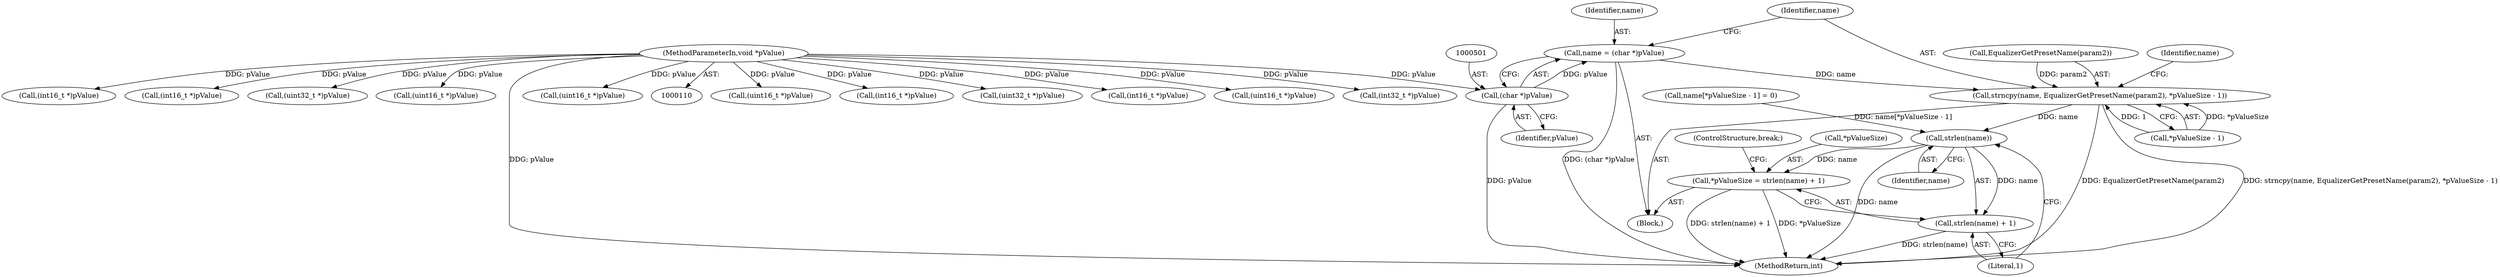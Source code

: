 digraph "0_Android_321ea5257e37c8edb26e66fe4ee78cca4cd915fe@pointer" {
"1000498" [label="(Call,name = (char *)pValue)"];
"1000500" [label="(Call,(char *)pValue)"];
"1000114" [label="(MethodParameterIn,void *pValue)"];
"1000503" [label="(Call,strncpy(name, EqualizerGetPresetName(param2), *pValueSize - 1))"];
"1000523" [label="(Call,strlen(name))"];
"1000519" [label="(Call,*pValueSize = strlen(name) + 1)"];
"1000522" [label="(Call,strlen(name) + 1)"];
"1000504" [label="(Identifier,name)"];
"1000523" [label="(Call,strlen(name))"];
"1000522" [label="(Call,strlen(name) + 1)"];
"1000499" [label="(Identifier,name)"];
"1000434" [label="(Call,(uint16_t *)pValue)"];
"1000507" [label="(Call,*pValueSize - 1)"];
"1000337" [label="(Call,(int16_t *)pValue)"];
"1000422" [label="(Call,(uint32_t *)pValue)"];
"1000532" [label="(Call,(int16_t *)pValue)"];
"1000500" [label="(Call,(char *)pValue)"];
"1000520" [label="(Call,*pValueSize)"];
"1000505" [label="(Call,EqualizerGetPresetName(param2))"];
"1000281" [label="(Call,(uint16_t *)pValue)"];
"1000498" [label="(Call,name = (char *)pValue)"];
"1000378" [label="(Call,(int32_t *)pValue)"];
"1000291" [label="(Call,(int16_t *)pValue)"];
"1000299" [label="(Call,(int16_t *)pValue)"];
"1000525" [label="(Literal,1)"];
"1000513" [label="(Identifier,name)"];
"1000519" [label="(Call,*pValueSize = strlen(name) + 1)"];
"1000418" [label="(Call,(uint32_t *)pValue)"];
"1000446" [label="(Call,(uint16_t *)pValue)"];
"1000503" [label="(Call,strncpy(name, EqualizerGetPresetName(param2), *pValueSize - 1))"];
"1000277" [label="(Block,)"];
"1000526" [label="(ControlStructure,break;)"];
"1000114" [label="(MethodParameterIn,void *pValue)"];
"1000586" [label="(MethodReturn,int)"];
"1000502" [label="(Identifier,pValue)"];
"1000511" [label="(Call,name[*pValueSize - 1] = 0)"];
"1000524" [label="(Identifier,name)"];
"1000457" [label="(Call,(uint16_t *)pValue)"];
"1000498" -> "1000277"  [label="AST: "];
"1000498" -> "1000500"  [label="CFG: "];
"1000499" -> "1000498"  [label="AST: "];
"1000500" -> "1000498"  [label="AST: "];
"1000504" -> "1000498"  [label="CFG: "];
"1000498" -> "1000586"  [label="DDG: (char *)pValue"];
"1000500" -> "1000498"  [label="DDG: pValue"];
"1000498" -> "1000503"  [label="DDG: name"];
"1000500" -> "1000502"  [label="CFG: "];
"1000501" -> "1000500"  [label="AST: "];
"1000502" -> "1000500"  [label="AST: "];
"1000500" -> "1000586"  [label="DDG: pValue"];
"1000114" -> "1000500"  [label="DDG: pValue"];
"1000114" -> "1000110"  [label="AST: "];
"1000114" -> "1000586"  [label="DDG: pValue"];
"1000114" -> "1000281"  [label="DDG: pValue"];
"1000114" -> "1000291"  [label="DDG: pValue"];
"1000114" -> "1000299"  [label="DDG: pValue"];
"1000114" -> "1000337"  [label="DDG: pValue"];
"1000114" -> "1000378"  [label="DDG: pValue"];
"1000114" -> "1000418"  [label="DDG: pValue"];
"1000114" -> "1000422"  [label="DDG: pValue"];
"1000114" -> "1000434"  [label="DDG: pValue"];
"1000114" -> "1000446"  [label="DDG: pValue"];
"1000114" -> "1000457"  [label="DDG: pValue"];
"1000114" -> "1000532"  [label="DDG: pValue"];
"1000503" -> "1000277"  [label="AST: "];
"1000503" -> "1000507"  [label="CFG: "];
"1000504" -> "1000503"  [label="AST: "];
"1000505" -> "1000503"  [label="AST: "];
"1000507" -> "1000503"  [label="AST: "];
"1000513" -> "1000503"  [label="CFG: "];
"1000503" -> "1000586"  [label="DDG: strncpy(name, EqualizerGetPresetName(param2), *pValueSize - 1)"];
"1000503" -> "1000586"  [label="DDG: EqualizerGetPresetName(param2)"];
"1000505" -> "1000503"  [label="DDG: param2"];
"1000507" -> "1000503"  [label="DDG: *pValueSize"];
"1000507" -> "1000503"  [label="DDG: 1"];
"1000503" -> "1000523"  [label="DDG: name"];
"1000523" -> "1000522"  [label="AST: "];
"1000523" -> "1000524"  [label="CFG: "];
"1000524" -> "1000523"  [label="AST: "];
"1000525" -> "1000523"  [label="CFG: "];
"1000523" -> "1000586"  [label="DDG: name"];
"1000523" -> "1000519"  [label="DDG: name"];
"1000523" -> "1000522"  [label="DDG: name"];
"1000511" -> "1000523"  [label="DDG: name[*pValueSize - 1]"];
"1000519" -> "1000277"  [label="AST: "];
"1000519" -> "1000522"  [label="CFG: "];
"1000520" -> "1000519"  [label="AST: "];
"1000522" -> "1000519"  [label="AST: "];
"1000526" -> "1000519"  [label="CFG: "];
"1000519" -> "1000586"  [label="DDG: *pValueSize"];
"1000519" -> "1000586"  [label="DDG: strlen(name) + 1"];
"1000522" -> "1000525"  [label="CFG: "];
"1000525" -> "1000522"  [label="AST: "];
"1000522" -> "1000586"  [label="DDG: strlen(name)"];
}
